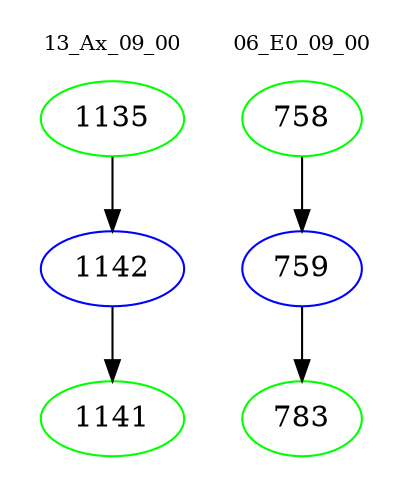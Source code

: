 digraph{
subgraph cluster_0 {
color = white
label = "13_Ax_09_00";
fontsize=10;
T0_1135 [label="1135", color="green"]
T0_1135 -> T0_1142 [color="black"]
T0_1142 [label="1142", color="blue"]
T0_1142 -> T0_1141 [color="black"]
T0_1141 [label="1141", color="green"]
}
subgraph cluster_1 {
color = white
label = "06_E0_09_00";
fontsize=10;
T1_758 [label="758", color="green"]
T1_758 -> T1_759 [color="black"]
T1_759 [label="759", color="blue"]
T1_759 -> T1_783 [color="black"]
T1_783 [label="783", color="green"]
}
}

